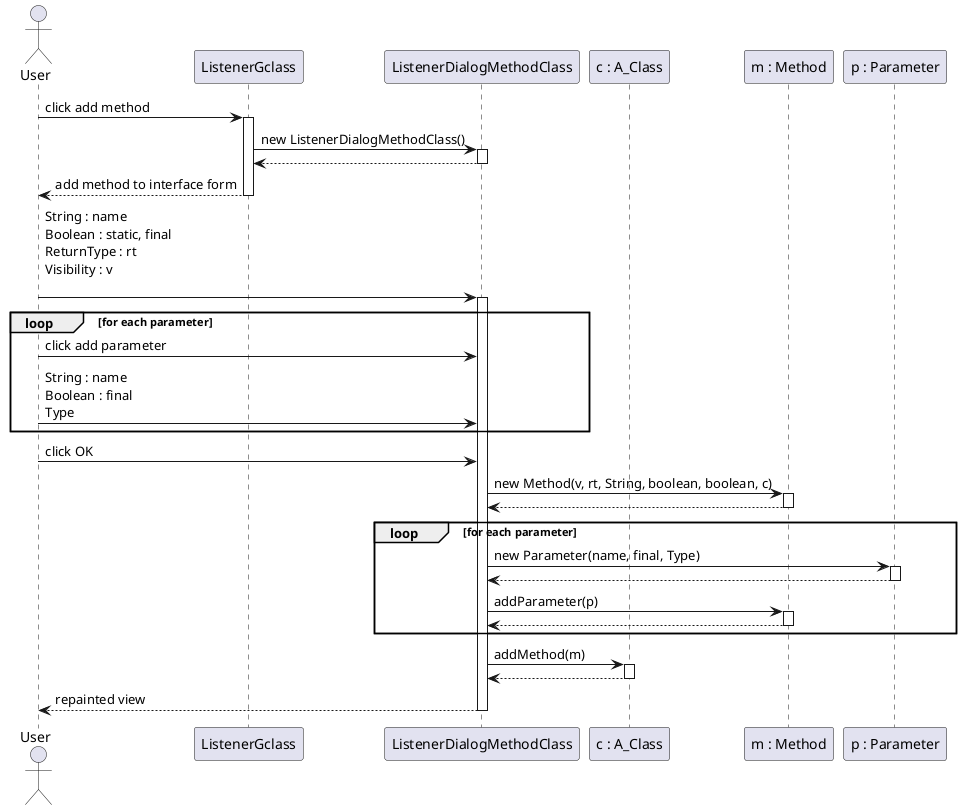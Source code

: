 @startuml

    actor User as u
    participant ListenerGclass as lgc
    participant ListenerDialogMethodClass as lmc
    participant "c : A_Class" as c
    participant "m : Method" as m
    participant "p : Parameter" as p

    u -> lgc: click add method
    activate lgc

    lgc -> lmc : new ListenerDialogMethodClass()
    activate lmc
    lmc --> lgc
    deactivate lmc

    lgc --> u : add method to interface form
    deactivate lgc

    

    u -> lmc: String : name\nBoolean : static, final\nReturnType : rt\nVisibility : v\n
    activate lmc
    loop for each parameter
        u -> lmc: click add parameter
        u -> lmc: String : name\nBoolean : final\nType
    end

    u -> lmc: click OK


    lmc -> m: new Method(v, rt, String, boolean, boolean, c)
    activate m
    m --> lmc
    deactivate m
    loop for each parameter
        lmc -> p: new Parameter(name, final, Type)
        activate p
        p --> lmc
        deactivate p
        lmc -> m: addParameter(p)
        activate m
        m --> lmc
        deactivate m
    end
    deactivate m
    lmc -> c: addMethod(m)
    activate c
    c --> lmc
    deactivate c

    lmc --> u: repainted view
    deactivate lmc
@enduml